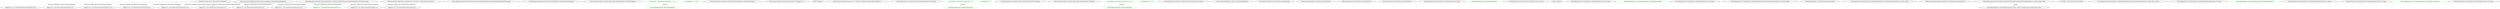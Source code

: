 digraph  {
n13 [label="Humanizer.Configuration.CollectionFormatterRegistry", span=""];
n0 [cluster="Humanizer.Configuration.CollectionFormatterRegistry.CollectionFormatterRegistry()", label="Entry Humanizer.Configuration.CollectionFormatterRegistry.CollectionFormatterRegistry()", span="6-6"];
n1 [cluster="Humanizer.Configuration.CollectionFormatterRegistry.CollectionFormatterRegistry()", label="Register(''en'', new OxfordStyleCollectionFormatter(''and''))", span="9-9"];
n2 [cluster="Humanizer.Configuration.CollectionFormatterRegistry.CollectionFormatterRegistry()", label="Register(''it'', new DefaultCollectionFormatter(''e''))", span="10-10"];
n10 [cluster="Humanizer.Localisation.CollectionFormatters.OxfordStyleCollectionFormatter.OxfordStyleCollectionFormatter(string)", label="Entry Humanizer.Localisation.CollectionFormatters.OxfordStyleCollectionFormatter.OxfordStyleCollectionFormatter(string)", span="8-8"];
n11 [cluster="Humanizer.Configuration.LocaliserRegistry<TLocaliser>.Register(string, TLocaliser)", label="Entry Humanizer.Configuration.LocaliserRegistry<TLocaliser>.Register(string, TLocaliser)", span="54-54"];
n3 [cluster="Humanizer.Configuration.CollectionFormatterRegistry.CollectionFormatterRegistry()", label="Register(''de'', new DefaultCollectionFormatter(''und''))", span="11-11"];
n12 [cluster="Humanizer.Localisation.CollectionFormatters.DefaultCollectionFormatter.DefaultCollectionFormatter(string)", label="Entry Humanizer.Localisation.CollectionFormatters.DefaultCollectionFormatter.DefaultCollectionFormatter(string)", span="10-10"];
n4 [cluster="Humanizer.Configuration.CollectionFormatterRegistry.CollectionFormatterRegistry()", label="Register(''dk'', new DefaultCollectionFormatter(''og''))", span="12-12"];
n5 [cluster="Humanizer.Configuration.CollectionFormatterRegistry.CollectionFormatterRegistry()", label="Register(''nl'', new DefaultCollectionFormatter(''en''))", span="13-13"];
n6 [cluster="Humanizer.Configuration.CollectionFormatterRegistry.CollectionFormatterRegistry()", label="Register(''pt'', new DefaultCollectionFormatter(''e''))", span="14-14"];
n7 [cluster="Humanizer.Configuration.CollectionFormatterRegistry.CollectionFormatterRegistry()", label="Register(''nn'', new DefaultCollectionFormatter(''og''))", span="15-15"];
n8 [cluster="Humanizer.Configuration.CollectionFormatterRegistry.CollectionFormatterRegistry()", label="Register(''nb'', new DefaultCollectionFormatter(''og''))", span="16-16"];
n9 [cluster="Humanizer.Configuration.CollectionFormatterRegistry.CollectionFormatterRegistry()", label="Exit Humanizer.Configuration.CollectionFormatterRegistry.CollectionFormatterRegistry()", span="6-6"];
d7 [cluster="Humanizer.Configuration.CollectionFormatterRegistry.CollectionFormatterRegistry()", color=green, community=0, label="Register(''ro'', new DefaultCollectionFormatter(''și''))", prediction=0, span="15-15"];
d6 [cluster="Humanizer.Configuration.CollectionFormatterRegistry.CollectionFormatterRegistry()", label="Register(''pt'', new DefaultCollectionFormatter(''e''))", span="14-14"];
d8 [cluster="Humanizer.Configuration.CollectionFormatterRegistry.CollectionFormatterRegistry()", label="Register(''nn'', new DefaultCollectionFormatter(''og''))", span="16-16"];
m0_15 [cluster="Humanizer.Tests.Localisation.roRO.CollectionFormatterTests.MoreThanTwoItems()", file="CollectionFormatterTests.cs", label="Entry Humanizer.Tests.Localisation.roRO.CollectionFormatterTests.MoreThanTwoItems()", span="29-29"];
m0_16 [cluster="Humanizer.Tests.Localisation.roRO.CollectionFormatterTests.MoreThanTwoItems()", color=green, community=0, file="CollectionFormatterTests.cs", label="var collection = new List<int>(new int[] { 1, 2, 3 })", prediction=1, span="31-31"];
m0_17 [cluster="Humanizer.Tests.Localisation.roRO.CollectionFormatterTests.MoreThanTwoItems()", color=green, community=0, file="CollectionFormatterTests.cs", label="var humanized = ''1, 2 și 3''", prediction=2, span="32-32"];
m0_18 [cluster="Humanizer.Tests.Localisation.roRO.CollectionFormatterTests.MoreThanTwoItems()", color=green, community=0, file="CollectionFormatterTests.cs", label="Assert.Equal(humanized, collection.Humanize())", prediction=1, span="33-33"];
m0_19 [cluster="Humanizer.Tests.Localisation.roRO.CollectionFormatterTests.MoreThanTwoItems()", file="CollectionFormatterTests.cs", label="Exit Humanizer.Tests.Localisation.roRO.CollectionFormatterTests.MoreThanTwoItems()", span="29-29"];
m0_8 [cluster="System.Collections.Generic.IEnumerable<T>.Humanize<T>()", file="CollectionFormatterTests.cs", label="Entry System.Collections.Generic.IEnumerable<T>.Humanize<T>()", span="17-17"];
m0_9 [cluster="Unk.Equal", file="CollectionFormatterTests.cs", label="Entry Unk.Equal", span=""];
m0_7 [cluster="System.Collections.Generic.List<T>.List(System.Collections.Generic.IEnumerable<T>)", file="CollectionFormatterTests.cs", label="Entry System.Collections.Generic.List<T>.List(System.Collections.Generic.IEnumerable<T>)", span="0-0"];
m0_2 [cluster="Humanizer.Tests.Localisation.roRO.CollectionFormatterTests.OneItem()", file="CollectionFormatterTests.cs", label="Entry Humanizer.Tests.Localisation.roRO.CollectionFormatterTests.OneItem()", span="13-13"];
m0_3 [cluster="Humanizer.Tests.Localisation.roRO.CollectionFormatterTests.OneItem()", color=green, community=0, file="CollectionFormatterTests.cs", label="var collection = new List<int>(new int[] { 1 })", prediction=4, span="15-15"];
m0_4 [cluster="Humanizer.Tests.Localisation.roRO.CollectionFormatterTests.OneItem()", color=green, community=0, file="CollectionFormatterTests.cs", label="var humanized = ''1''", prediction=5, span="16-16"];
m0_5 [cluster="Humanizer.Tests.Localisation.roRO.CollectionFormatterTests.OneItem()", color=green, community=0, file="CollectionFormatterTests.cs", label="Assert.Equal(humanized, collection.Humanize())", prediction=4, span="17-17"];
m0_6 [cluster="Humanizer.Tests.Localisation.roRO.CollectionFormatterTests.OneItem()", file="CollectionFormatterTests.cs", label="Exit Humanizer.Tests.Localisation.roRO.CollectionFormatterTests.OneItem()", span="13-13"];
m0_10 [cluster="Humanizer.Tests.Localisation.roRO.CollectionFormatterTests.TwoItems()", file="CollectionFormatterTests.cs", label="Entry Humanizer.Tests.Localisation.roRO.CollectionFormatterTests.TwoItems()", span="21-21"];
m0_11 [cluster="Humanizer.Tests.Localisation.roRO.CollectionFormatterTests.TwoItems()", color=green, community=0, file="CollectionFormatterTests.cs", label="var collection = new List<int>(new int[] { 1, 2 })", prediction=7, span="23-23"];
m0_12 [cluster="Humanizer.Tests.Localisation.roRO.CollectionFormatterTests.TwoItems()", color=green, community=0, file="CollectionFormatterTests.cs", label="var humanized = ''1 și 2''", prediction=8, span="24-24"];
m0_13 [cluster="Humanizer.Tests.Localisation.roRO.CollectionFormatterTests.TwoItems()", color=green, community=0, file="CollectionFormatterTests.cs", label="Assert.Equal(humanized, collection.Humanize())", prediction=7, span="25-25"];
m0_14 [cluster="Humanizer.Tests.Localisation.roRO.CollectionFormatterTests.TwoItems()", file="CollectionFormatterTests.cs", label="Exit Humanizer.Tests.Localisation.roRO.CollectionFormatterTests.TwoItems()", span="21-21"];
m1_19 [cluster="string.ToQuantity(int, string, System.IFormatProvider)", file="ToQuantityTests.cs", label="Entry string.ToQuantity(int, string, System.IFormatProvider)", span="64-64"];
m1_24 [cluster="System.Globalization.CultureInfo.CultureInfo(string)", file="ToQuantityTests.cs", label="Entry System.Globalization.CultureInfo.CultureInfo(string)", span="0-0"];
m1_5 [cluster="string.ToQuantity(int, Humanizer.ShowQuantityAs)", file="ToQuantityTests.cs", label="Entry string.ToQuantity(int, Humanizer.ShowQuantityAs)", span="46-46"];
m1_0 [cluster="Humanizer.Tests.ToQuantityTests.ToQuantityTests()", file="ToQuantityTests.cs", label="Entry Humanizer.Tests.ToQuantityTests.ToQuantityTests()", span="8-8"];
m1_1 [cluster="Humanizer.Tests.ToQuantityTests.ToQuantityTests()", file="ToQuantityTests.cs", label="Exit Humanizer.Tests.ToQuantityTests.ToQuantityTests()", span="8-8"];
m1_2 [cluster="Humanizer.Tests.ToQuantityTests.ToQuantity(string, int, string)", file="ToQuantityTests.cs", label="Entry Humanizer.Tests.ToQuantityTests.ToQuantity(string, int, string)", span="25-25"];
m1_3 [cluster="Humanizer.Tests.ToQuantityTests.ToQuantity(string, int, string)", color=green, community=0, file="ToQuantityTests.cs", label="Assert.Equal(expected, word.ToQuantity(quatity))", prediction=10, span="27-27"];
m1_4 [cluster="Humanizer.Tests.ToQuantityTests.ToQuantity(string, int, string)", file="ToQuantityTests.cs", label="Exit Humanizer.Tests.ToQuantityTests.ToQuantity(string, int, string)", span="25-25"];
m1_6 [cluster="Unk.Equal", file="ToQuantityTests.cs", label="Entry Unk.Equal", span=""];
m1_13 [cluster="Humanizer.Tests.ToQuantityTests.ToQuantityWords(string, int, string)", file="ToQuantityTests.cs", label="Entry Humanizer.Tests.ToQuantityTests.ToQuantityWords(string, int, string)", span="78-78"];
m1_14 [cluster="Humanizer.Tests.ToQuantityTests.ToQuantityWords(string, int, string)", color=green, community=0, file="ToQuantityTests.cs", label="Assert.Equal(expected, word.ToQuantity(quatity, ShowQuantityAs.Words))", prediction=11, span="80-80"];
m1_15 [cluster="Humanizer.Tests.ToQuantityTests.ToQuantityWords(string, int, string)", file="ToQuantityTests.cs", label="Exit Humanizer.Tests.ToQuantityTests.ToQuantityWords(string, int, string)", span="78-78"];
m1_16 [cluster="Humanizer.Tests.ToQuantityTests.ToQuantityWordsWithCurrentCultureFormatting(string, int, string, string)", file="ToQuantityTests.cs", label="Entry Humanizer.Tests.ToQuantityTests.ToQuantityWordsWithCurrentCultureFormatting(string, int, string, string)", span="95-95"];
m1_17 [cluster="Humanizer.Tests.ToQuantityTests.ToQuantityWordsWithCurrentCultureFormatting(string, int, string, string)", file="ToQuantityTests.cs", label="Assert.Equal(expected, word.ToQuantity(quantity, format))", span="97-97"];
m1_18 [cluster="Humanizer.Tests.ToQuantityTests.ToQuantityWordsWithCurrentCultureFormatting(string, int, string, string)", file="ToQuantityTests.cs", label="Exit Humanizer.Tests.ToQuantityTests.ToQuantityWordsWithCurrentCultureFormatting(string, int, string, string)", span="95-95"];
m1_25 [cluster="System.StringComparer.Create(System.Globalization.CultureInfo, bool)", file="ToQuantityTests.cs", label="Entry System.StringComparer.Create(System.Globalization.CultureInfo, bool)", span="0-0"];
m1_20 [cluster="Humanizer.Tests.ToQuantityTests.ToQuantityWordsWithCustomCultureFormatting(string, int, string, string, string)", file="ToQuantityTests.cs", label="Entry Humanizer.Tests.ToQuantityTests.ToQuantityWordsWithCustomCultureFormatting(string, int, string, string, string)", span="110-110"];
m1_21 [cluster="Humanizer.Tests.ToQuantityTests.ToQuantityWordsWithCustomCultureFormatting(string, int, string, string, string)", file="ToQuantityTests.cs", label="var culture = new CultureInfo(cultureCode)", span="112-112"];
m1_22 [cluster="Humanizer.Tests.ToQuantityTests.ToQuantityWordsWithCustomCultureFormatting(string, int, string, string, string)", file="ToQuantityTests.cs", label="Assert.Equal(expected, word.ToQuantity(quantity, format, culture), StringComparer.Create(culture, false))", span="113-113"];
m1_23 [cluster="Humanizer.Tests.ToQuantityTests.ToQuantityWordsWithCustomCultureFormatting(string, int, string, string, string)", file="ToQuantityTests.cs", label="Exit Humanizer.Tests.ToQuantityTests.ToQuantityWordsWithCustomCultureFormatting(string, int, string, string, string)", span="110-110"];
m1_7 [cluster="Humanizer.Tests.ToQuantityTests.ToQuantityWithNoQuantity(string, int, string)", file="ToQuantityTests.cs", label="Entry Humanizer.Tests.ToQuantityTests.ToQuantityWithNoQuantity(string, int, string)", span="42-42"];
m1_8 [cluster="Humanizer.Tests.ToQuantityTests.ToQuantityWithNoQuantity(string, int, string)", color=green, community=0, file="ToQuantityTests.cs", label="Assert.Equal(expected, word.ToQuantity(quatity, ShowQuantityAs.None))", prediction=12, span="44-44"];
m1_9 [cluster="Humanizer.Tests.ToQuantityTests.ToQuantityWithNoQuantity(string, int, string)", file="ToQuantityTests.cs", label="Exit Humanizer.Tests.ToQuantityTests.ToQuantityWithNoQuantity(string, int, string)", span="42-42"];
m1_10 [cluster="Humanizer.Tests.ToQuantityTests.ToQuantityNumeric(string, int, string)", file="ToQuantityTests.cs", label="Entry Humanizer.Tests.ToQuantityTests.ToQuantityNumeric(string, int, string)", span="59-59"];
m1_11 [cluster="Humanizer.Tests.ToQuantityTests.ToQuantityNumeric(string, int, string)", color=green, community=0, file="ToQuantityTests.cs", label="Assert.Equal(expected, word.ToQuantity(quatity, ShowQuantityAs.Numeric))", prediction=13, span="62-62"];
m1_12 [cluster="Humanizer.Tests.ToQuantityTests.ToQuantityNumeric(string, int, string)", file="ToQuantityTests.cs", label="Exit Humanizer.Tests.ToQuantityTests.ToQuantityNumeric(string, int, string)", span="59-59"];
n13 -> n1  [color=darkseagreen4, key=1, label="Humanizer.Configuration.CollectionFormatterRegistry", style=dashed];
n13 -> n2  [color=darkseagreen4, key=1, label="Humanizer.Configuration.CollectionFormatterRegistry", style=dashed];
n13 -> n3  [color=darkseagreen4, key=1, label="Humanizer.Configuration.CollectionFormatterRegistry", style=dashed];
n13 -> n4  [color=darkseagreen4, key=1, label="Humanizer.Configuration.CollectionFormatterRegistry", style=dashed];
n13 -> n5  [color=darkseagreen4, key=1, label="Humanizer.Configuration.CollectionFormatterRegistry", style=dashed];
n13 -> n6  [color=darkseagreen4, key=1, label="Humanizer.Configuration.CollectionFormatterRegistry", style=dashed];
n13 -> n7  [color=darkseagreen4, key=1, label="Humanizer.Configuration.CollectionFormatterRegistry", style=dashed];
n13 -> n8  [color=darkseagreen4, key=1, label="Humanizer.Configuration.CollectionFormatterRegistry", style=dashed];
n13 -> d7  [color=green, key=1, label="Humanizer.Configuration.CollectionFormatterRegistry", style=dashed];
n13 -> d6  [color=darkseagreen4, key=1, label="Humanizer.Configuration.CollectionFormatterRegistry", style=dashed];
n13 -> d8  [color=darkseagreen4, key=1, label="Humanizer.Configuration.CollectionFormatterRegistry", style=dashed];
m0_16 -> m0_18  [color=green, key=1, label=collection, style=dashed];
m0_3 -> m0_5  [color=green, key=1, label=collection, style=dashed];
m0_11 -> m0_13  [color=green, key=1, label=collection, style=dashed];
m1_20 -> m1_22  [color=darkseagreen4, key=1, label=string, style=dashed];
}
